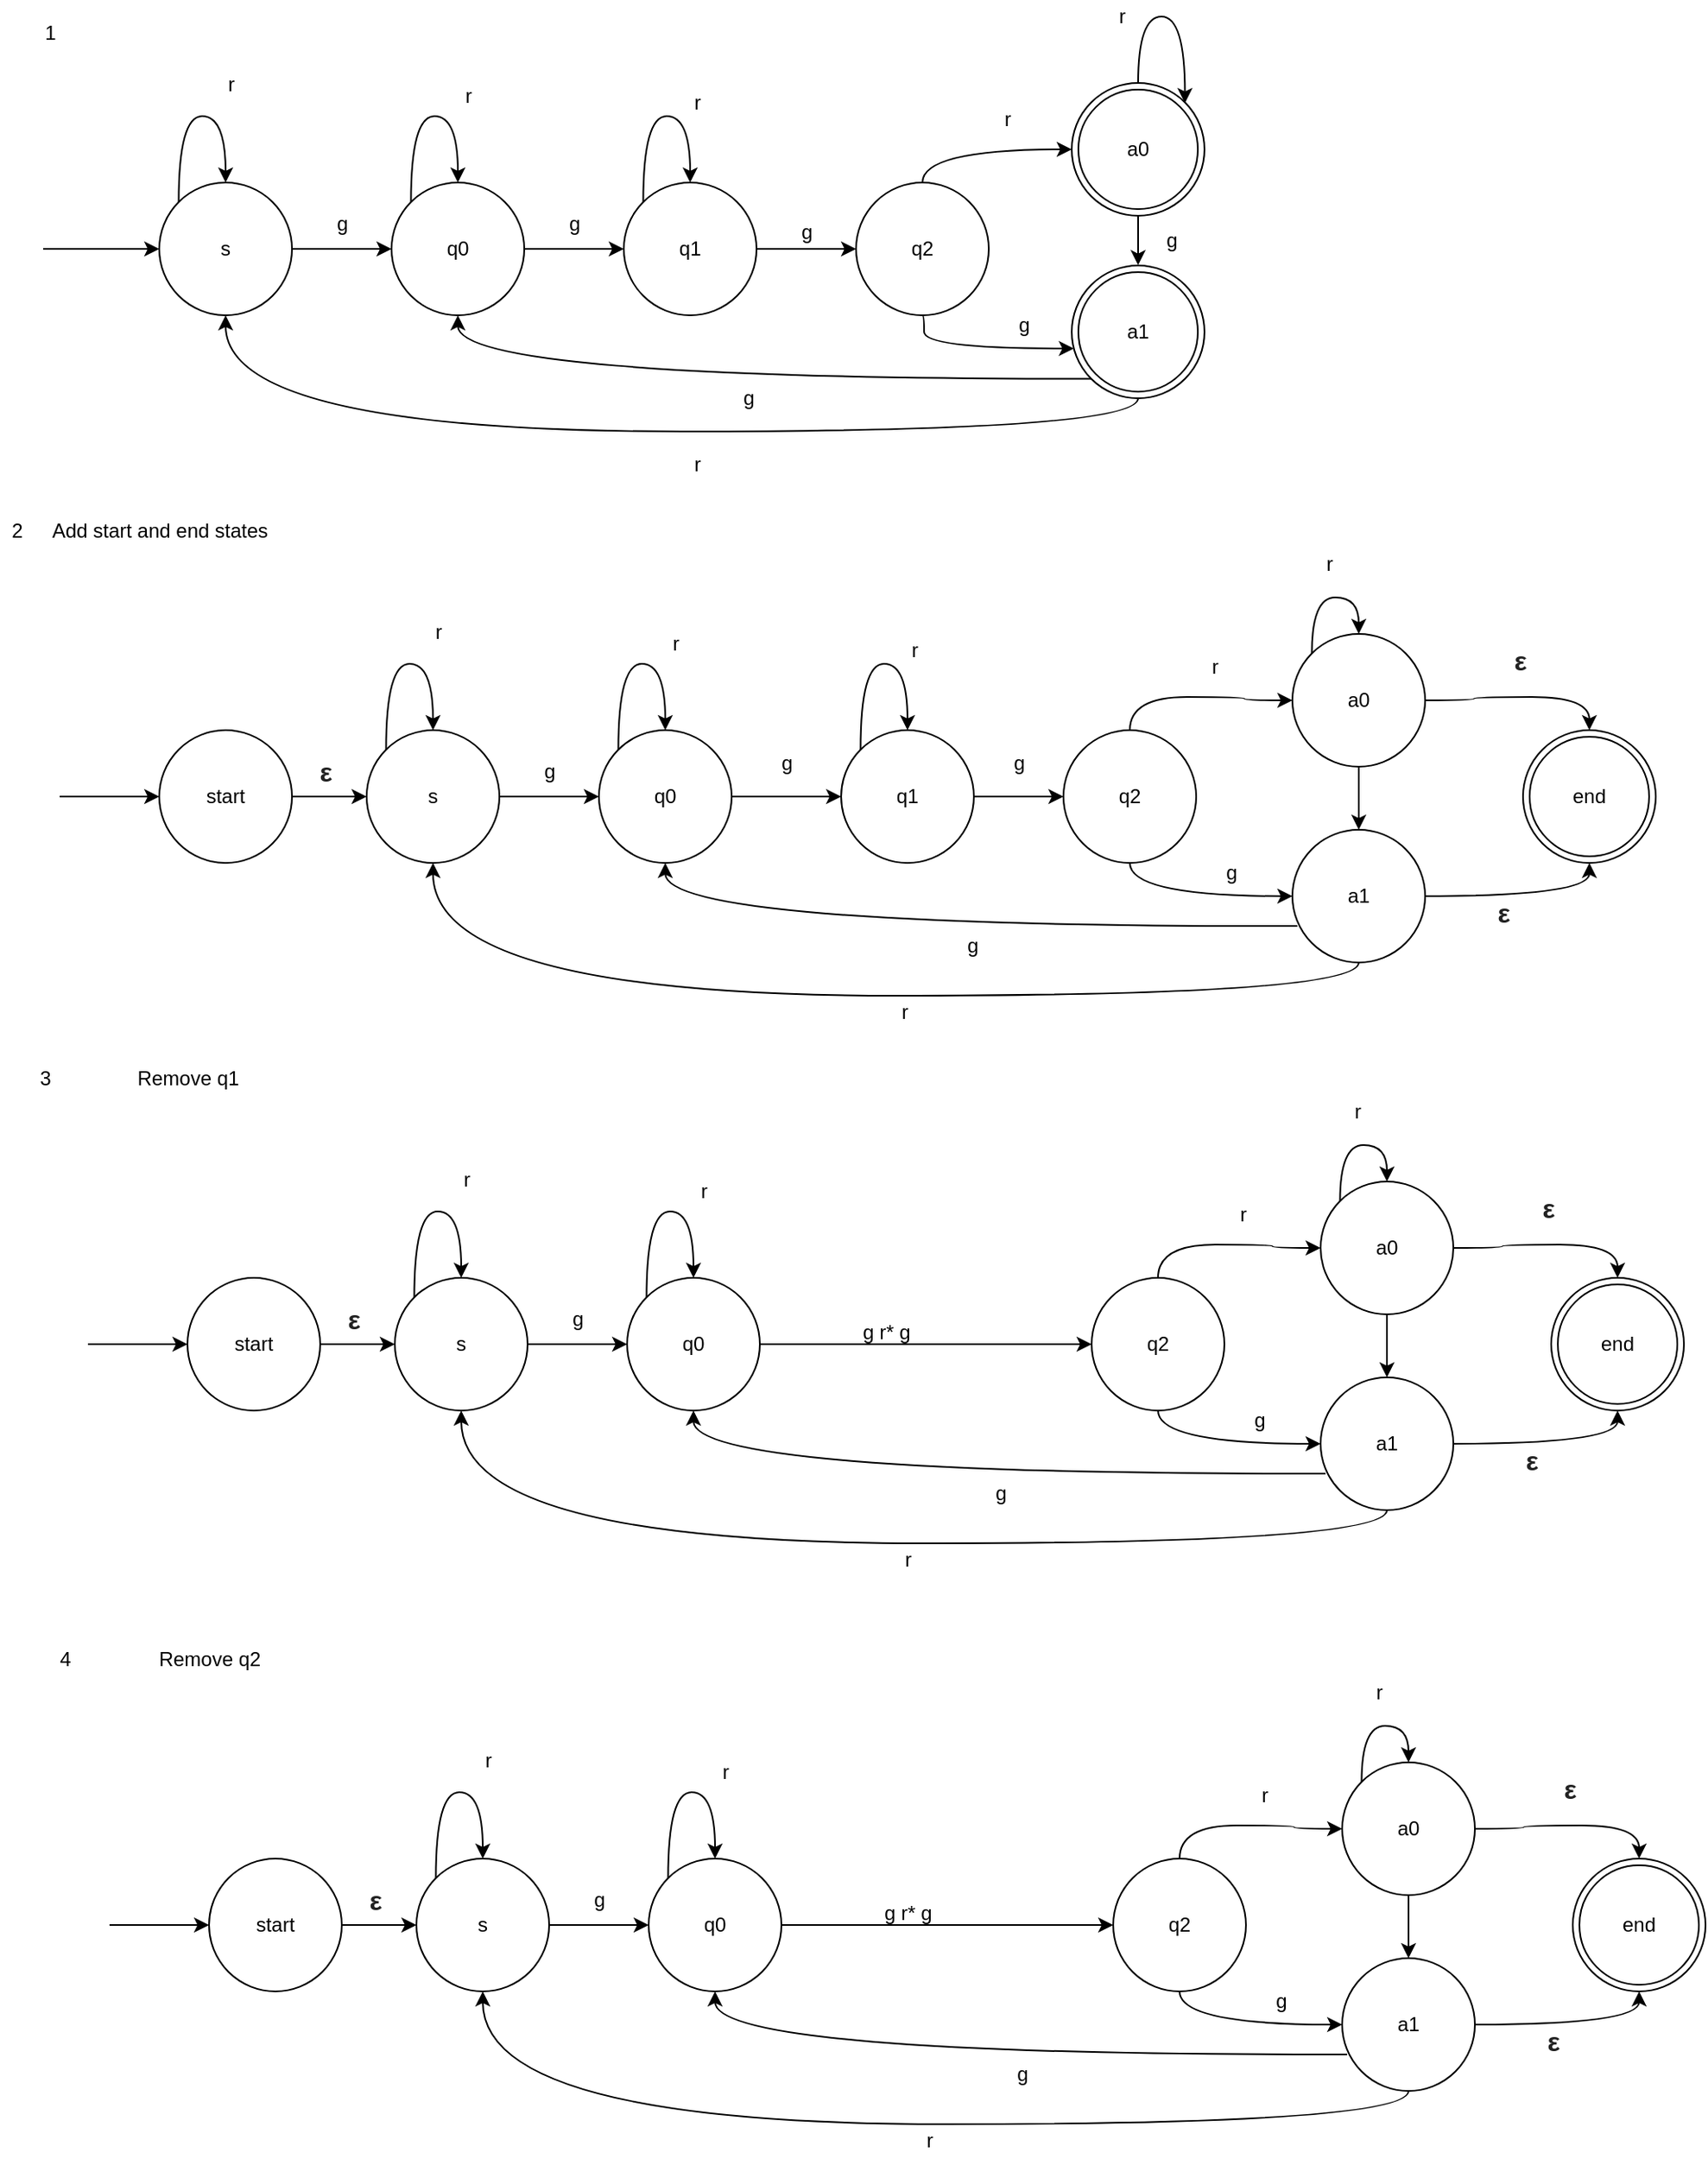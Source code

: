 <mxfile version="12.4.1" type="github" pages="1">
  <diagram id="Jsy2v6kFsHN0Tos_MrRF" name="Page-1">
    <mxGraphModel dx="1117" dy="574" grid="1" gridSize="10" guides="1" tooltips="1" connect="1" arrows="1" fold="1" page="1" pageScale="1" pageWidth="2339" pageHeight="3300" math="0" shadow="0">
      <root>
        <mxCell id="0"/>
        <mxCell id="1" parent="0"/>
        <mxCell id="H5Gk33Srun6ujfu2EQyN-14" style="edgeStyle=orthogonalEdgeStyle;orthogonalLoop=1;jettySize=auto;html=1;exitX=1;exitY=0.5;exitDx=0;exitDy=0;entryX=0;entryY=0.5;entryDx=0;entryDy=0;rounded=1;" parent="1" source="H5Gk33Srun6ujfu2EQyN-1" target="H5Gk33Srun6ujfu2EQyN-2" edge="1">
          <mxGeometry relative="1" as="geometry"/>
        </mxCell>
        <mxCell id="H5Gk33Srun6ujfu2EQyN-1" value="s" style="ellipse;whiteSpace=wrap;html=1;aspect=fixed;" parent="1" vertex="1">
          <mxGeometry x="110" y="130" width="80" height="80" as="geometry"/>
        </mxCell>
        <mxCell id="H5Gk33Srun6ujfu2EQyN-16" style="edgeStyle=orthogonalEdgeStyle;curved=1;orthogonalLoop=1;jettySize=auto;html=1;exitX=1;exitY=0.5;exitDx=0;exitDy=0;entryX=0;entryY=0.5;entryDx=0;entryDy=0;" parent="1" source="H5Gk33Srun6ujfu2EQyN-2" target="H5Gk33Srun6ujfu2EQyN-3" edge="1">
          <mxGeometry relative="1" as="geometry"/>
        </mxCell>
        <mxCell id="H5Gk33Srun6ujfu2EQyN-2" value="q0" style="ellipse;whiteSpace=wrap;html=1;aspect=fixed;" parent="1" vertex="1">
          <mxGeometry x="250" y="130" width="80" height="80" as="geometry"/>
        </mxCell>
        <mxCell id="H5Gk33Srun6ujfu2EQyN-18" style="edgeStyle=orthogonalEdgeStyle;curved=1;orthogonalLoop=1;jettySize=auto;html=1;exitX=1;exitY=0.5;exitDx=0;exitDy=0;" parent="1" source="H5Gk33Srun6ujfu2EQyN-3" target="H5Gk33Srun6ujfu2EQyN-4" edge="1">
          <mxGeometry relative="1" as="geometry"/>
        </mxCell>
        <mxCell id="H5Gk33Srun6ujfu2EQyN-3" value="q1" style="ellipse;whiteSpace=wrap;html=1;aspect=fixed;" parent="1" vertex="1">
          <mxGeometry x="390" y="130" width="80" height="80" as="geometry"/>
        </mxCell>
        <mxCell id="H5Gk33Srun6ujfu2EQyN-31" style="edgeStyle=orthogonalEdgeStyle;curved=1;orthogonalLoop=1;jettySize=auto;html=1;exitX=0.5;exitY=0;exitDx=0;exitDy=0;entryX=0;entryY=0.5;entryDx=0;entryDy=0;" parent="1" source="H5Gk33Srun6ujfu2EQyN-4" target="H5Gk33Srun6ujfu2EQyN-29" edge="1">
          <mxGeometry relative="1" as="geometry"/>
        </mxCell>
        <mxCell id="H5Gk33Srun6ujfu2EQyN-34" style="edgeStyle=orthogonalEdgeStyle;curved=1;orthogonalLoop=1;jettySize=auto;html=1;exitX=0.5;exitY=1;exitDx=0;exitDy=0;" parent="1" source="H5Gk33Srun6ujfu2EQyN-4" target="H5Gk33Srun6ujfu2EQyN-27" edge="1">
          <mxGeometry relative="1" as="geometry">
            <Array as="points">
              <mxPoint x="571" y="230"/>
            </Array>
          </mxGeometry>
        </mxCell>
        <mxCell id="H5Gk33Srun6ujfu2EQyN-4" value="q2" style="ellipse;whiteSpace=wrap;html=1;aspect=fixed;" parent="1" vertex="1">
          <mxGeometry x="530" y="130" width="80" height="80" as="geometry"/>
        </mxCell>
        <mxCell id="H5Gk33Srun6ujfu2EQyN-24" style="edgeStyle=orthogonalEdgeStyle;curved=1;orthogonalLoop=1;jettySize=auto;html=1;exitX=0.5;exitY=1;exitDx=0;exitDy=0;entryX=0.5;entryY=0;entryDx=0;entryDy=0;" parent="1" edge="1">
          <mxGeometry relative="1" as="geometry">
            <mxPoint x="700" y="150.353" as="sourcePoint"/>
            <mxPoint x="700" y="179.765" as="targetPoint"/>
          </mxGeometry>
        </mxCell>
        <mxCell id="H5Gk33Srun6ujfu2EQyN-13" style="edgeStyle=orthogonalEdgeStyle;curved=1;orthogonalLoop=1;jettySize=auto;html=1;exitX=0;exitY=0;exitDx=0;exitDy=0;entryX=0.5;entryY=0;entryDx=0;entryDy=0;" parent="1" source="H5Gk33Srun6ujfu2EQyN-1" target="H5Gk33Srun6ujfu2EQyN-1" edge="1">
          <mxGeometry relative="1" as="geometry">
            <Array as="points">
              <mxPoint x="122" y="90"/>
              <mxPoint x="150" y="90"/>
            </Array>
          </mxGeometry>
        </mxCell>
        <mxCell id="H5Gk33Srun6ujfu2EQyN-15" style="edgeStyle=orthogonalEdgeStyle;curved=1;orthogonalLoop=1;jettySize=auto;html=1;exitX=0;exitY=0;exitDx=0;exitDy=0;entryX=0.5;entryY=0;entryDx=0;entryDy=0;" parent="1" source="H5Gk33Srun6ujfu2EQyN-2" target="H5Gk33Srun6ujfu2EQyN-2" edge="1">
          <mxGeometry relative="1" as="geometry">
            <Array as="points">
              <mxPoint x="262" y="90"/>
              <mxPoint x="290" y="90"/>
            </Array>
          </mxGeometry>
        </mxCell>
        <mxCell id="H5Gk33Srun6ujfu2EQyN-17" style="edgeStyle=orthogonalEdgeStyle;curved=1;orthogonalLoop=1;jettySize=auto;html=1;exitX=0;exitY=0;exitDx=0;exitDy=0;entryX=0.5;entryY=0;entryDx=0;entryDy=0;" parent="1" source="H5Gk33Srun6ujfu2EQyN-3" target="H5Gk33Srun6ujfu2EQyN-3" edge="1">
          <mxGeometry relative="1" as="geometry">
            <Array as="points">
              <mxPoint x="402" y="90"/>
              <mxPoint x="430" y="90"/>
            </Array>
          </mxGeometry>
        </mxCell>
        <mxCell id="H5Gk33Srun6ujfu2EQyN-25" style="edgeStyle=orthogonalEdgeStyle;curved=1;orthogonalLoop=1;jettySize=auto;html=1;exitX=0.5;exitY=0;exitDx=0;exitDy=0;entryX=1;entryY=0;entryDx=0;entryDy=0;" parent="1" edge="1">
          <mxGeometry relative="1" as="geometry">
            <mxPoint x="700" y="70.353" as="sourcePoint"/>
            <mxPoint x="728.235" y="82.118" as="targetPoint"/>
            <Array as="points">
              <mxPoint x="700" y="30"/>
              <mxPoint x="729" y="30"/>
            </Array>
          </mxGeometry>
        </mxCell>
        <mxCell id="H5Gk33Srun6ujfu2EQyN-33" style="edgeStyle=orthogonalEdgeStyle;curved=1;orthogonalLoop=1;jettySize=auto;html=1;exitX=0;exitY=1;exitDx=0;exitDy=0;entryX=0.5;entryY=1;entryDx=0;entryDy=0;" parent="1" source="H5Gk33Srun6ujfu2EQyN-27" target="H5Gk33Srun6ujfu2EQyN-2" edge="1">
          <mxGeometry relative="1" as="geometry"/>
        </mxCell>
        <mxCell id="H5Gk33Srun6ujfu2EQyN-35" style="edgeStyle=orthogonalEdgeStyle;curved=1;orthogonalLoop=1;jettySize=auto;html=1;exitX=0.5;exitY=1;exitDx=0;exitDy=0;entryX=0.5;entryY=1;entryDx=0;entryDy=0;" parent="1" source="H5Gk33Srun6ujfu2EQyN-27" target="H5Gk33Srun6ujfu2EQyN-1" edge="1">
          <mxGeometry relative="1" as="geometry"/>
        </mxCell>
        <mxCell id="H5Gk33Srun6ujfu2EQyN-27" value="a1" style="ellipse;shape=doubleEllipse;whiteSpace=wrap;html=1;" parent="1" vertex="1">
          <mxGeometry x="660" y="180" width="80" height="80" as="geometry"/>
        </mxCell>
        <mxCell id="H5Gk33Srun6ujfu2EQyN-29" value="a0" style="ellipse;shape=doubleEllipse;whiteSpace=wrap;html=1;" parent="1" vertex="1">
          <mxGeometry x="660" y="70" width="80" height="80" as="geometry"/>
        </mxCell>
        <mxCell id="H5Gk33Srun6ujfu2EQyN-39" value="r" style="text;html=1;align=center;verticalAlign=middle;resizable=0;points=[];;autosize=1;" parent="1" vertex="1">
          <mxGeometry x="143" y="61" width="20" height="20" as="geometry"/>
        </mxCell>
        <mxCell id="H5Gk33Srun6ujfu2EQyN-40" value="r" style="text;html=1;align=center;verticalAlign=middle;resizable=0;points=[];;autosize=1;" parent="1" vertex="1">
          <mxGeometry x="286" y="68" width="20" height="20" as="geometry"/>
        </mxCell>
        <mxCell id="H5Gk33Srun6ujfu2EQyN-41" value="r" style="text;html=1;align=center;verticalAlign=middle;resizable=0;points=[];;autosize=1;" parent="1" vertex="1">
          <mxGeometry x="424" y="72" width="20" height="20" as="geometry"/>
        </mxCell>
        <mxCell id="H5Gk33Srun6ujfu2EQyN-42" value="r" style="text;html=1;align=center;verticalAlign=middle;resizable=0;points=[];;autosize=1;" parent="1" vertex="1">
          <mxGeometry x="611" y="82" width="20" height="20" as="geometry"/>
        </mxCell>
        <mxCell id="H5Gk33Srun6ujfu2EQyN-43" value="r" style="text;html=1;align=center;verticalAlign=middle;resizable=0;points=[];;autosize=1;" parent="1" vertex="1">
          <mxGeometry x="680" y="20" width="20" height="20" as="geometry"/>
        </mxCell>
        <mxCell id="H5Gk33Srun6ujfu2EQyN-44" value="r" style="text;html=1;align=center;verticalAlign=middle;resizable=0;points=[];;autosize=1;" parent="1" vertex="1">
          <mxGeometry x="424" y="290" width="20" height="20" as="geometry"/>
        </mxCell>
        <mxCell id="H5Gk33Srun6ujfu2EQyN-45" value="g" style="text;html=1;align=center;verticalAlign=middle;resizable=0;points=[];;autosize=1;" parent="1" vertex="1">
          <mxGeometry x="455" y="250" width="20" height="20" as="geometry"/>
        </mxCell>
        <mxCell id="H5Gk33Srun6ujfu2EQyN-46" value="g" style="text;html=1;align=center;verticalAlign=middle;resizable=0;points=[];;autosize=1;" parent="1" vertex="1">
          <mxGeometry x="621" y="206" width="20" height="20" as="geometry"/>
        </mxCell>
        <mxCell id="H5Gk33Srun6ujfu2EQyN-47" value="g" style="text;html=1;align=center;verticalAlign=middle;resizable=0;points=[];;autosize=1;" parent="1" vertex="1">
          <mxGeometry x="710" y="155" width="20" height="20" as="geometry"/>
        </mxCell>
        <mxCell id="H5Gk33Srun6ujfu2EQyN-48" value="1" style="text;html=1;align=center;verticalAlign=middle;resizable=0;points=[];;autosize=1;" parent="1" vertex="1">
          <mxGeometry x="34" y="30" width="20" height="20" as="geometry"/>
        </mxCell>
        <mxCell id="H5Gk33Srun6ujfu2EQyN-76" value="g" style="text;html=1;align=center;verticalAlign=middle;resizable=0;points=[];;autosize=1;" parent="1" vertex="1">
          <mxGeometry x="210" y="145" width="20" height="20" as="geometry"/>
        </mxCell>
        <mxCell id="H5Gk33Srun6ujfu2EQyN-77" value="g" style="text;html=1;align=center;verticalAlign=middle;resizable=0;points=[];;autosize=1;" parent="1" vertex="1">
          <mxGeometry x="350" y="145" width="20" height="20" as="geometry"/>
        </mxCell>
        <mxCell id="H5Gk33Srun6ujfu2EQyN-78" value="g" style="text;html=1;align=center;verticalAlign=middle;resizable=0;points=[];;autosize=1;" parent="1" vertex="1">
          <mxGeometry x="490" y="150" width="20" height="20" as="geometry"/>
        </mxCell>
        <mxCell id="H5Gk33Srun6ujfu2EQyN-79" style="edgeStyle=orthogonalEdgeStyle;orthogonalLoop=1;jettySize=auto;html=1;exitX=1;exitY=0.5;exitDx=0;exitDy=0;entryX=0;entryY=0.5;entryDx=0;entryDy=0;rounded=1;" parent="1" source="H5Gk33Srun6ujfu2EQyN-80" target="H5Gk33Srun6ujfu2EQyN-82" edge="1">
          <mxGeometry relative="1" as="geometry"/>
        </mxCell>
        <mxCell id="H5Gk33Srun6ujfu2EQyN-80" value="s" style="ellipse;whiteSpace=wrap;html=1;aspect=fixed;" parent="1" vertex="1">
          <mxGeometry x="235" y="460" width="80" height="80" as="geometry"/>
        </mxCell>
        <mxCell id="hTNmZNLpJQOjZrtLU-wa-47" style="edgeStyle=orthogonalEdgeStyle;rounded=0;orthogonalLoop=1;jettySize=auto;html=1;exitX=1;exitY=0.5;exitDx=0;exitDy=0;entryX=0;entryY=0.5;entryDx=0;entryDy=0;" edge="1" parent="1" source="H5Gk33Srun6ujfu2EQyN-82" target="hTNmZNLpJQOjZrtLU-wa-44">
          <mxGeometry relative="1" as="geometry"/>
        </mxCell>
        <mxCell id="H5Gk33Srun6ujfu2EQyN-82" value="q0" style="ellipse;whiteSpace=wrap;html=1;aspect=fixed;" parent="1" vertex="1">
          <mxGeometry x="375" y="460" width="80" height="80" as="geometry"/>
        </mxCell>
        <mxCell id="hTNmZNLpJQOjZrtLU-wa-58" style="edgeStyle=orthogonalEdgeStyle;rounded=0;orthogonalLoop=1;jettySize=auto;html=1;exitX=0.5;exitY=0;exitDx=0;exitDy=0;curved=1;" edge="1" parent="1" source="H5Gk33Srun6ujfu2EQyN-87" target="hTNmZNLpJQOjZrtLU-wa-57">
          <mxGeometry relative="1" as="geometry"/>
        </mxCell>
        <mxCell id="hTNmZNLpJQOjZrtLU-wa-59" style="edgeStyle=orthogonalEdgeStyle;curved=1;rounded=0;orthogonalLoop=1;jettySize=auto;html=1;exitX=0.5;exitY=1;exitDx=0;exitDy=0;entryX=0;entryY=0.5;entryDx=0;entryDy=0;" edge="1" parent="1" source="H5Gk33Srun6ujfu2EQyN-87" target="hTNmZNLpJQOjZrtLU-wa-56">
          <mxGeometry relative="1" as="geometry"/>
        </mxCell>
        <mxCell id="H5Gk33Srun6ujfu2EQyN-87" value="q2" style="ellipse;whiteSpace=wrap;html=1;aspect=fixed;" parent="1" vertex="1">
          <mxGeometry x="655" y="460" width="80" height="80" as="geometry"/>
        </mxCell>
        <mxCell id="H5Gk33Srun6ujfu2EQyN-89" style="edgeStyle=orthogonalEdgeStyle;curved=1;orthogonalLoop=1;jettySize=auto;html=1;exitX=0;exitY=0;exitDx=0;exitDy=0;entryX=0.5;entryY=0;entryDx=0;entryDy=0;" parent="1" source="H5Gk33Srun6ujfu2EQyN-80" target="H5Gk33Srun6ujfu2EQyN-80" edge="1">
          <mxGeometry relative="1" as="geometry">
            <Array as="points">
              <mxPoint x="247" y="420"/>
              <mxPoint x="275" y="420"/>
            </Array>
          </mxGeometry>
        </mxCell>
        <mxCell id="H5Gk33Srun6ujfu2EQyN-90" style="edgeStyle=orthogonalEdgeStyle;curved=1;orthogonalLoop=1;jettySize=auto;html=1;exitX=0;exitY=0;exitDx=0;exitDy=0;entryX=0.5;entryY=0;entryDx=0;entryDy=0;" parent="1" source="H5Gk33Srun6ujfu2EQyN-82" target="H5Gk33Srun6ujfu2EQyN-82" edge="1">
          <mxGeometry relative="1" as="geometry">
            <Array as="points">
              <mxPoint x="387" y="420"/>
              <mxPoint x="415" y="420"/>
            </Array>
          </mxGeometry>
        </mxCell>
        <mxCell id="H5Gk33Srun6ujfu2EQyN-93" style="edgeStyle=orthogonalEdgeStyle;curved=1;orthogonalLoop=1;jettySize=auto;html=1;exitX=0;exitY=1;exitDx=0;exitDy=0;entryX=0.5;entryY=1;entryDx=0;entryDy=0;" parent="1" target="H5Gk33Srun6ujfu2EQyN-82" edge="1">
          <mxGeometry relative="1" as="geometry">
            <mxPoint x="796" y="578" as="sourcePoint"/>
          </mxGeometry>
        </mxCell>
        <mxCell id="H5Gk33Srun6ujfu2EQyN-97" value="r" style="text;html=1;align=center;verticalAlign=middle;resizable=0;points=[];;autosize=1;" parent="1" vertex="1">
          <mxGeometry x="268" y="391" width="20" height="20" as="geometry"/>
        </mxCell>
        <mxCell id="H5Gk33Srun6ujfu2EQyN-98" value="r" style="text;html=1;align=center;verticalAlign=middle;resizable=0;points=[];;autosize=1;" parent="1" vertex="1">
          <mxGeometry x="411" y="398" width="20" height="20" as="geometry"/>
        </mxCell>
        <mxCell id="H5Gk33Srun6ujfu2EQyN-100" value="r" style="text;html=1;align=center;verticalAlign=middle;resizable=0;points=[];;autosize=1;" parent="1" vertex="1">
          <mxGeometry x="736" y="412" width="20" height="20" as="geometry"/>
        </mxCell>
        <mxCell id="H5Gk33Srun6ujfu2EQyN-101" value="r" style="text;html=1;align=center;verticalAlign=middle;resizable=0;points=[];;autosize=1;" parent="1" vertex="1">
          <mxGeometry x="805" y="350" width="20" height="20" as="geometry"/>
        </mxCell>
        <mxCell id="H5Gk33Srun6ujfu2EQyN-102" value="r" style="text;html=1;align=center;verticalAlign=middle;resizable=0;points=[];;autosize=1;" parent="1" vertex="1">
          <mxGeometry x="549" y="620" width="20" height="20" as="geometry"/>
        </mxCell>
        <mxCell id="H5Gk33Srun6ujfu2EQyN-103" value="g" style="text;html=1;align=center;verticalAlign=middle;resizable=0;points=[];;autosize=1;" parent="1" vertex="1">
          <mxGeometry x="590" y="580" width="20" height="20" as="geometry"/>
        </mxCell>
        <mxCell id="H5Gk33Srun6ujfu2EQyN-104" value="g" style="text;html=1;align=center;verticalAlign=middle;resizable=0;points=[];;autosize=1;" parent="1" vertex="1">
          <mxGeometry x="746" y="536" width="20" height="20" as="geometry"/>
        </mxCell>
        <mxCell id="H5Gk33Srun6ujfu2EQyN-106" value="g" style="text;html=1;align=center;verticalAlign=middle;resizable=0;points=[];;autosize=1;" parent="1" vertex="1">
          <mxGeometry x="335" y="475" width="20" height="20" as="geometry"/>
        </mxCell>
        <mxCell id="H5Gk33Srun6ujfu2EQyN-113" style="edgeStyle=orthogonalEdgeStyle;curved=1;orthogonalLoop=1;jettySize=auto;html=1;exitX=1;exitY=0.5;exitDx=0;exitDy=0;entryX=0;entryY=0.5;entryDx=0;entryDy=0;" parent="1" source="H5Gk33Srun6ujfu2EQyN-110" target="H5Gk33Srun6ujfu2EQyN-80" edge="1">
          <mxGeometry relative="1" as="geometry"/>
        </mxCell>
        <mxCell id="H5Gk33Srun6ujfu2EQyN-110" value="start" style="ellipse;whiteSpace=wrap;html=1;aspect=fixed;" parent="1" vertex="1">
          <mxGeometry x="110" y="460" width="80" height="80" as="geometry"/>
        </mxCell>
        <mxCell id="H5Gk33Srun6ujfu2EQyN-112" value="" style="endArrow=classic;html=1;entryX=0;entryY=0.5;entryDx=0;entryDy=0;" parent="1" target="H5Gk33Srun6ujfu2EQyN-1" edge="1">
          <mxGeometry width="50" height="50" relative="1" as="geometry">
            <mxPoint x="40" y="170" as="sourcePoint"/>
            <mxPoint x="90" y="109" as="targetPoint"/>
          </mxGeometry>
        </mxCell>
        <mxCell id="H5Gk33Srun6ujfu2EQyN-114" value="" style="endArrow=classic;html=1;entryX=0;entryY=0.5;entryDx=0;entryDy=0;" parent="1" target="H5Gk33Srun6ujfu2EQyN-110" edge="1">
          <mxGeometry width="50" height="50" relative="1" as="geometry">
            <mxPoint x="50" y="500" as="sourcePoint"/>
            <mxPoint x="80" y="660" as="targetPoint"/>
          </mxGeometry>
        </mxCell>
        <mxCell id="H5Gk33Srun6ujfu2EQyN-117" value="&lt;b style=&quot;color: rgb(34 , 34 , 34) ; font-family: &amp;#34;arial&amp;#34; , sans-serif ; font-size: 16px ; text-align: left ; white-space: normal ; background-color: rgb(255 , 255 , 255)&quot;&gt;ε&lt;/b&gt;" style="text;html=1;align=center;verticalAlign=middle;resizable=0;points=[];;autosize=1;" parent="1" vertex="1">
          <mxGeometry x="200" y="475" width="20" height="20" as="geometry"/>
        </mxCell>
        <mxCell id="H5Gk33Srun6ujfu2EQyN-123" value="&lt;b style=&quot;color: rgb(34 , 34 , 34) ; font-family: &amp;#34;arial&amp;#34; , sans-serif ; font-size: 16px ; text-align: left ; white-space: normal ; background-color: rgb(255 , 255 , 255)&quot;&gt;ε&lt;/b&gt;" style="text;html=1;align=center;verticalAlign=middle;resizable=0;points=[];;autosize=1;" parent="1" vertex="1">
          <mxGeometry x="920" y="408" width="20" height="20" as="geometry"/>
        </mxCell>
        <mxCell id="H5Gk33Srun6ujfu2EQyN-124" value="&lt;b style=&quot;color: rgb(34 , 34 , 34) ; font-family: &amp;#34;arial&amp;#34; , sans-serif ; font-size: 16px ; text-align: left ; white-space: normal ; background-color: rgb(255 , 255 , 255)&quot;&gt;ε&lt;/b&gt;" style="text;html=1;align=center;verticalAlign=middle;resizable=0;points=[];;autosize=1;" parent="1" vertex="1">
          <mxGeometry x="910" y="560" width="20" height="20" as="geometry"/>
        </mxCell>
        <mxCell id="H5Gk33Srun6ujfu2EQyN-125" value="2" style="text;html=1;align=center;verticalAlign=middle;resizable=0;points=[];;autosize=1;" parent="1" vertex="1">
          <mxGeometry x="14" y="330" width="20" height="20" as="geometry"/>
        </mxCell>
        <mxCell id="hTNmZNLpJQOjZrtLU-wa-2" value="Add start and end states" style="text;html=1;align=center;verticalAlign=middle;resizable=0;points=[];;autosize=1;" vertex="1" parent="1">
          <mxGeometry x="35" y="330" width="150" height="20" as="geometry"/>
        </mxCell>
        <mxCell id="hTNmZNLpJQOjZrtLU-wa-26" value="r" style="text;html=1;align=center;verticalAlign=middle;resizable=0;points=[];;autosize=1;" vertex="1" parent="1">
          <mxGeometry x="551" y="950" width="20" height="20" as="geometry"/>
        </mxCell>
        <mxCell id="hTNmZNLpJQOjZrtLU-wa-48" style="edgeStyle=orthogonalEdgeStyle;rounded=0;orthogonalLoop=1;jettySize=auto;html=1;exitX=1;exitY=0.5;exitDx=0;exitDy=0;entryX=0;entryY=0.5;entryDx=0;entryDy=0;" edge="1" parent="1" source="hTNmZNLpJQOjZrtLU-wa-44" target="H5Gk33Srun6ujfu2EQyN-87">
          <mxGeometry relative="1" as="geometry"/>
        </mxCell>
        <mxCell id="hTNmZNLpJQOjZrtLU-wa-44" value="q1" style="ellipse;whiteSpace=wrap;html=1;aspect=fixed;" vertex="1" parent="1">
          <mxGeometry x="521" y="460" width="80" height="80" as="geometry"/>
        </mxCell>
        <mxCell id="hTNmZNLpJQOjZrtLU-wa-45" style="edgeStyle=orthogonalEdgeStyle;curved=1;orthogonalLoop=1;jettySize=auto;html=1;exitX=0;exitY=0;exitDx=0;exitDy=0;entryX=0.5;entryY=0;entryDx=0;entryDy=0;" edge="1" parent="1" source="hTNmZNLpJQOjZrtLU-wa-44" target="hTNmZNLpJQOjZrtLU-wa-44">
          <mxGeometry relative="1" as="geometry">
            <Array as="points">
              <mxPoint x="533" y="420"/>
              <mxPoint x="561" y="420"/>
            </Array>
          </mxGeometry>
        </mxCell>
        <mxCell id="hTNmZNLpJQOjZrtLU-wa-46" value="r" style="text;html=1;align=center;verticalAlign=middle;resizable=0;points=[];;autosize=1;" vertex="1" parent="1">
          <mxGeometry x="555" y="402" width="20" height="20" as="geometry"/>
        </mxCell>
        <mxCell id="hTNmZNLpJQOjZrtLU-wa-49" value="g" style="text;html=1;align=center;verticalAlign=middle;resizable=0;points=[];;autosize=1;" vertex="1" parent="1">
          <mxGeometry x="478" y="470" width="20" height="20" as="geometry"/>
        </mxCell>
        <mxCell id="hTNmZNLpJQOjZrtLU-wa-50" value="g" style="text;html=1;align=center;verticalAlign=middle;resizable=0;points=[];;autosize=1;" vertex="1" parent="1">
          <mxGeometry x="618" y="470" width="20" height="20" as="geometry"/>
        </mxCell>
        <mxCell id="hTNmZNLpJQOjZrtLU-wa-52" value="end" style="ellipse;shape=doubleEllipse;whiteSpace=wrap;html=1;" vertex="1" parent="1">
          <mxGeometry x="932" y="460" width="80" height="80" as="geometry"/>
        </mxCell>
        <mxCell id="hTNmZNLpJQOjZrtLU-wa-61" style="edgeStyle=orthogonalEdgeStyle;curved=1;rounded=0;orthogonalLoop=1;jettySize=auto;html=1;exitX=0.5;exitY=1;exitDx=0;exitDy=0;entryX=0.5;entryY=0;entryDx=0;entryDy=0;" edge="1" parent="1" source="hTNmZNLpJQOjZrtLU-wa-57" target="hTNmZNLpJQOjZrtLU-wa-56">
          <mxGeometry relative="1" as="geometry"/>
        </mxCell>
        <mxCell id="hTNmZNLpJQOjZrtLU-wa-62" style="edgeStyle=orthogonalEdgeStyle;curved=1;rounded=0;orthogonalLoop=1;jettySize=auto;html=1;exitX=1;exitY=0.5;exitDx=0;exitDy=0;entryX=0.5;entryY=0;entryDx=0;entryDy=0;" edge="1" parent="1" source="hTNmZNLpJQOjZrtLU-wa-57" target="hTNmZNLpJQOjZrtLU-wa-52">
          <mxGeometry relative="1" as="geometry"/>
        </mxCell>
        <mxCell id="hTNmZNLpJQOjZrtLU-wa-57" value="a0" style="ellipse;whiteSpace=wrap;html=1;aspect=fixed;" vertex="1" parent="1">
          <mxGeometry x="793" y="402" width="80" height="80" as="geometry"/>
        </mxCell>
        <mxCell id="hTNmZNLpJQOjZrtLU-wa-63" style="edgeStyle=orthogonalEdgeStyle;curved=1;rounded=0;orthogonalLoop=1;jettySize=auto;html=1;exitX=1;exitY=0.5;exitDx=0;exitDy=0;entryX=0.5;entryY=1;entryDx=0;entryDy=0;" edge="1" parent="1" source="hTNmZNLpJQOjZrtLU-wa-56" target="hTNmZNLpJQOjZrtLU-wa-52">
          <mxGeometry relative="1" as="geometry"/>
        </mxCell>
        <mxCell id="hTNmZNLpJQOjZrtLU-wa-65" style="edgeStyle=orthogonalEdgeStyle;curved=1;rounded=0;orthogonalLoop=1;jettySize=auto;html=1;exitX=0.5;exitY=1;exitDx=0;exitDy=0;entryX=0.5;entryY=1;entryDx=0;entryDy=0;" edge="1" parent="1" source="hTNmZNLpJQOjZrtLU-wa-56" target="H5Gk33Srun6ujfu2EQyN-80">
          <mxGeometry relative="1" as="geometry"/>
        </mxCell>
        <mxCell id="hTNmZNLpJQOjZrtLU-wa-56" value="a1" style="ellipse;whiteSpace=wrap;html=1;aspect=fixed;" vertex="1" parent="1">
          <mxGeometry x="793" y="520" width="80" height="80" as="geometry"/>
        </mxCell>
        <mxCell id="hTNmZNLpJQOjZrtLU-wa-64" style="edgeStyle=orthogonalEdgeStyle;curved=1;rounded=0;orthogonalLoop=1;jettySize=auto;html=1;exitX=0;exitY=0;exitDx=0;exitDy=0;entryX=0.5;entryY=0;entryDx=0;entryDy=0;" edge="1" parent="1" source="hTNmZNLpJQOjZrtLU-wa-57" target="hTNmZNLpJQOjZrtLU-wa-57">
          <mxGeometry relative="1" as="geometry">
            <Array as="points">
              <mxPoint x="804" y="380"/>
              <mxPoint x="833" y="380"/>
            </Array>
          </mxGeometry>
        </mxCell>
        <mxCell id="hTNmZNLpJQOjZrtLU-wa-68" style="edgeStyle=orthogonalEdgeStyle;orthogonalLoop=1;jettySize=auto;html=1;exitX=1;exitY=0.5;exitDx=0;exitDy=0;entryX=0;entryY=0.5;entryDx=0;entryDy=0;rounded=1;" edge="1" parent="1" source="hTNmZNLpJQOjZrtLU-wa-69" target="hTNmZNLpJQOjZrtLU-wa-71">
          <mxGeometry relative="1" as="geometry"/>
        </mxCell>
        <mxCell id="hTNmZNLpJQOjZrtLU-wa-69" value="s" style="ellipse;whiteSpace=wrap;html=1;aspect=fixed;" vertex="1" parent="1">
          <mxGeometry x="252" y="790" width="80" height="80" as="geometry"/>
        </mxCell>
        <mxCell id="hTNmZNLpJQOjZrtLU-wa-107" style="edgeStyle=orthogonalEdgeStyle;curved=1;rounded=0;orthogonalLoop=1;jettySize=auto;html=1;exitX=1;exitY=0.5;exitDx=0;exitDy=0;entryX=0;entryY=0.5;entryDx=0;entryDy=0;" edge="1" parent="1" source="hTNmZNLpJQOjZrtLU-wa-71" target="hTNmZNLpJQOjZrtLU-wa-74">
          <mxGeometry relative="1" as="geometry"/>
        </mxCell>
        <mxCell id="hTNmZNLpJQOjZrtLU-wa-71" value="q0" style="ellipse;whiteSpace=wrap;html=1;aspect=fixed;" vertex="1" parent="1">
          <mxGeometry x="392" y="790" width="80" height="80" as="geometry"/>
        </mxCell>
        <mxCell id="hTNmZNLpJQOjZrtLU-wa-72" style="edgeStyle=orthogonalEdgeStyle;rounded=0;orthogonalLoop=1;jettySize=auto;html=1;exitX=0.5;exitY=0;exitDx=0;exitDy=0;curved=1;" edge="1" parent="1" source="hTNmZNLpJQOjZrtLU-wa-74" target="hTNmZNLpJQOjZrtLU-wa-102">
          <mxGeometry relative="1" as="geometry"/>
        </mxCell>
        <mxCell id="hTNmZNLpJQOjZrtLU-wa-73" style="edgeStyle=orthogonalEdgeStyle;curved=1;rounded=0;orthogonalLoop=1;jettySize=auto;html=1;exitX=0.5;exitY=1;exitDx=0;exitDy=0;entryX=0;entryY=0.5;entryDx=0;entryDy=0;" edge="1" parent="1" source="hTNmZNLpJQOjZrtLU-wa-74" target="hTNmZNLpJQOjZrtLU-wa-105">
          <mxGeometry relative="1" as="geometry"/>
        </mxCell>
        <mxCell id="hTNmZNLpJQOjZrtLU-wa-74" value="q2" style="ellipse;whiteSpace=wrap;html=1;aspect=fixed;" vertex="1" parent="1">
          <mxGeometry x="672" y="790" width="80" height="80" as="geometry"/>
        </mxCell>
        <mxCell id="hTNmZNLpJQOjZrtLU-wa-75" style="edgeStyle=orthogonalEdgeStyle;curved=1;orthogonalLoop=1;jettySize=auto;html=1;exitX=0;exitY=0;exitDx=0;exitDy=0;entryX=0.5;entryY=0;entryDx=0;entryDy=0;" edge="1" parent="1" source="hTNmZNLpJQOjZrtLU-wa-69" target="hTNmZNLpJQOjZrtLU-wa-69">
          <mxGeometry relative="1" as="geometry">
            <Array as="points">
              <mxPoint x="264" y="750"/>
              <mxPoint x="292" y="750"/>
            </Array>
          </mxGeometry>
        </mxCell>
        <mxCell id="hTNmZNLpJQOjZrtLU-wa-76" style="edgeStyle=orthogonalEdgeStyle;curved=1;orthogonalLoop=1;jettySize=auto;html=1;exitX=0;exitY=0;exitDx=0;exitDy=0;entryX=0.5;entryY=0;entryDx=0;entryDy=0;" edge="1" parent="1" source="hTNmZNLpJQOjZrtLU-wa-71" target="hTNmZNLpJQOjZrtLU-wa-71">
          <mxGeometry relative="1" as="geometry">
            <Array as="points">
              <mxPoint x="404" y="750"/>
              <mxPoint x="432" y="750"/>
            </Array>
          </mxGeometry>
        </mxCell>
        <mxCell id="hTNmZNLpJQOjZrtLU-wa-77" style="edgeStyle=orthogonalEdgeStyle;curved=1;orthogonalLoop=1;jettySize=auto;html=1;exitX=0;exitY=1;exitDx=0;exitDy=0;entryX=0.5;entryY=1;entryDx=0;entryDy=0;" edge="1" parent="1" target="hTNmZNLpJQOjZrtLU-wa-71">
          <mxGeometry relative="1" as="geometry">
            <mxPoint x="813" y="908" as="sourcePoint"/>
          </mxGeometry>
        </mxCell>
        <mxCell id="hTNmZNLpJQOjZrtLU-wa-78" value="r" style="text;html=1;align=center;verticalAlign=middle;resizable=0;points=[];;autosize=1;" vertex="1" parent="1">
          <mxGeometry x="285" y="721" width="20" height="20" as="geometry"/>
        </mxCell>
        <mxCell id="hTNmZNLpJQOjZrtLU-wa-79" value="r" style="text;html=1;align=center;verticalAlign=middle;resizable=0;points=[];;autosize=1;" vertex="1" parent="1">
          <mxGeometry x="428" y="728" width="20" height="20" as="geometry"/>
        </mxCell>
        <mxCell id="hTNmZNLpJQOjZrtLU-wa-80" value="r" style="text;html=1;align=center;verticalAlign=middle;resizable=0;points=[];;autosize=1;" vertex="1" parent="1">
          <mxGeometry x="753" y="742" width="20" height="20" as="geometry"/>
        </mxCell>
        <mxCell id="hTNmZNLpJQOjZrtLU-wa-81" value="r" style="text;html=1;align=center;verticalAlign=middle;resizable=0;points=[];;autosize=1;" vertex="1" parent="1">
          <mxGeometry x="822" y="680" width="20" height="20" as="geometry"/>
        </mxCell>
        <mxCell id="hTNmZNLpJQOjZrtLU-wa-82" value="g" style="text;html=1;align=center;verticalAlign=middle;resizable=0;points=[];;autosize=1;" vertex="1" parent="1">
          <mxGeometry x="607" y="910" width="20" height="20" as="geometry"/>
        </mxCell>
        <mxCell id="hTNmZNLpJQOjZrtLU-wa-83" value="g" style="text;html=1;align=center;verticalAlign=middle;resizable=0;points=[];;autosize=1;" vertex="1" parent="1">
          <mxGeometry x="763" y="866" width="20" height="20" as="geometry"/>
        </mxCell>
        <mxCell id="hTNmZNLpJQOjZrtLU-wa-84" value="g" style="text;html=1;align=center;verticalAlign=middle;resizable=0;points=[];;autosize=1;" vertex="1" parent="1">
          <mxGeometry x="352" y="805" width="20" height="20" as="geometry"/>
        </mxCell>
        <mxCell id="hTNmZNLpJQOjZrtLU-wa-85" style="edgeStyle=orthogonalEdgeStyle;curved=1;orthogonalLoop=1;jettySize=auto;html=1;exitX=1;exitY=0.5;exitDx=0;exitDy=0;entryX=0;entryY=0.5;entryDx=0;entryDy=0;" edge="1" parent="1" source="hTNmZNLpJQOjZrtLU-wa-86" target="hTNmZNLpJQOjZrtLU-wa-69">
          <mxGeometry relative="1" as="geometry"/>
        </mxCell>
        <mxCell id="hTNmZNLpJQOjZrtLU-wa-86" value="start" style="ellipse;whiteSpace=wrap;html=1;aspect=fixed;" vertex="1" parent="1">
          <mxGeometry x="127" y="790" width="80" height="80" as="geometry"/>
        </mxCell>
        <mxCell id="hTNmZNLpJQOjZrtLU-wa-87" value="" style="endArrow=classic;html=1;entryX=0;entryY=0.5;entryDx=0;entryDy=0;" edge="1" parent="1" target="hTNmZNLpJQOjZrtLU-wa-86">
          <mxGeometry width="50" height="50" relative="1" as="geometry">
            <mxPoint x="67" y="830" as="sourcePoint"/>
            <mxPoint x="97" y="990" as="targetPoint"/>
          </mxGeometry>
        </mxCell>
        <mxCell id="hTNmZNLpJQOjZrtLU-wa-88" value="&lt;b style=&quot;color: rgb(34 , 34 , 34) ; font-family: &amp;#34;arial&amp;#34; , sans-serif ; font-size: 16px ; text-align: left ; white-space: normal ; background-color: rgb(255 , 255 , 255)&quot;&gt;ε&lt;/b&gt;" style="text;html=1;align=center;verticalAlign=middle;resizable=0;points=[];;autosize=1;" vertex="1" parent="1">
          <mxGeometry x="217" y="805" width="20" height="20" as="geometry"/>
        </mxCell>
        <mxCell id="hTNmZNLpJQOjZrtLU-wa-89" value="&lt;b style=&quot;color: rgb(34 , 34 , 34) ; font-family: &amp;#34;arial&amp;#34; , sans-serif ; font-size: 16px ; text-align: left ; white-space: normal ; background-color: rgb(255 , 255 , 255)&quot;&gt;ε&lt;/b&gt;" style="text;html=1;align=center;verticalAlign=middle;resizable=0;points=[];;autosize=1;" vertex="1" parent="1">
          <mxGeometry x="937" y="738" width="20" height="20" as="geometry"/>
        </mxCell>
        <mxCell id="hTNmZNLpJQOjZrtLU-wa-90" value="&lt;b style=&quot;color: rgb(34 , 34 , 34) ; font-family: &amp;#34;arial&amp;#34; , sans-serif ; font-size: 16px ; text-align: left ; white-space: normal ; background-color: rgb(255 , 255 , 255)&quot;&gt;ε&lt;/b&gt;" style="text;html=1;align=center;verticalAlign=middle;resizable=0;points=[];;autosize=1;" vertex="1" parent="1">
          <mxGeometry x="927" y="890" width="20" height="20" as="geometry"/>
        </mxCell>
        <mxCell id="hTNmZNLpJQOjZrtLU-wa-91" value="3" style="text;html=1;align=center;verticalAlign=middle;resizable=0;points=[];;autosize=1;" vertex="1" parent="1">
          <mxGeometry x="31" y="660" width="20" height="20" as="geometry"/>
        </mxCell>
        <mxCell id="hTNmZNLpJQOjZrtLU-wa-92" value="Remove q1" style="text;html=1;align=center;verticalAlign=middle;resizable=0;points=[];;autosize=1;" vertex="1" parent="1">
          <mxGeometry x="87" y="660" width="80" height="20" as="geometry"/>
        </mxCell>
        <mxCell id="hTNmZNLpJQOjZrtLU-wa-99" value="end" style="ellipse;shape=doubleEllipse;whiteSpace=wrap;html=1;" vertex="1" parent="1">
          <mxGeometry x="949" y="790" width="80" height="80" as="geometry"/>
        </mxCell>
        <mxCell id="hTNmZNLpJQOjZrtLU-wa-100" style="edgeStyle=orthogonalEdgeStyle;curved=1;rounded=0;orthogonalLoop=1;jettySize=auto;html=1;exitX=0.5;exitY=1;exitDx=0;exitDy=0;entryX=0.5;entryY=0;entryDx=0;entryDy=0;" edge="1" parent="1" source="hTNmZNLpJQOjZrtLU-wa-102" target="hTNmZNLpJQOjZrtLU-wa-105">
          <mxGeometry relative="1" as="geometry"/>
        </mxCell>
        <mxCell id="hTNmZNLpJQOjZrtLU-wa-101" style="edgeStyle=orthogonalEdgeStyle;curved=1;rounded=0;orthogonalLoop=1;jettySize=auto;html=1;exitX=1;exitY=0.5;exitDx=0;exitDy=0;entryX=0.5;entryY=0;entryDx=0;entryDy=0;" edge="1" parent="1" source="hTNmZNLpJQOjZrtLU-wa-102" target="hTNmZNLpJQOjZrtLU-wa-99">
          <mxGeometry relative="1" as="geometry"/>
        </mxCell>
        <mxCell id="hTNmZNLpJQOjZrtLU-wa-102" value="a0" style="ellipse;whiteSpace=wrap;html=1;aspect=fixed;" vertex="1" parent="1">
          <mxGeometry x="810" y="732" width="80" height="80" as="geometry"/>
        </mxCell>
        <mxCell id="hTNmZNLpJQOjZrtLU-wa-103" style="edgeStyle=orthogonalEdgeStyle;curved=1;rounded=0;orthogonalLoop=1;jettySize=auto;html=1;exitX=1;exitY=0.5;exitDx=0;exitDy=0;entryX=0.5;entryY=1;entryDx=0;entryDy=0;" edge="1" parent="1" source="hTNmZNLpJQOjZrtLU-wa-105" target="hTNmZNLpJQOjZrtLU-wa-99">
          <mxGeometry relative="1" as="geometry"/>
        </mxCell>
        <mxCell id="hTNmZNLpJQOjZrtLU-wa-104" style="edgeStyle=orthogonalEdgeStyle;curved=1;rounded=0;orthogonalLoop=1;jettySize=auto;html=1;exitX=0.5;exitY=1;exitDx=0;exitDy=0;entryX=0.5;entryY=1;entryDx=0;entryDy=0;" edge="1" parent="1" source="hTNmZNLpJQOjZrtLU-wa-105" target="hTNmZNLpJQOjZrtLU-wa-69">
          <mxGeometry relative="1" as="geometry"/>
        </mxCell>
        <mxCell id="hTNmZNLpJQOjZrtLU-wa-105" value="a1" style="ellipse;whiteSpace=wrap;html=1;aspect=fixed;" vertex="1" parent="1">
          <mxGeometry x="810" y="850" width="80" height="80" as="geometry"/>
        </mxCell>
        <mxCell id="hTNmZNLpJQOjZrtLU-wa-106" style="edgeStyle=orthogonalEdgeStyle;curved=1;rounded=0;orthogonalLoop=1;jettySize=auto;html=1;exitX=0;exitY=0;exitDx=0;exitDy=0;entryX=0.5;entryY=0;entryDx=0;entryDy=0;" edge="1" parent="1" source="hTNmZNLpJQOjZrtLU-wa-102" target="hTNmZNLpJQOjZrtLU-wa-102">
          <mxGeometry relative="1" as="geometry">
            <Array as="points">
              <mxPoint x="821" y="710"/>
              <mxPoint x="850" y="710"/>
            </Array>
          </mxGeometry>
        </mxCell>
        <mxCell id="hTNmZNLpJQOjZrtLU-wa-108" value="g r* g" style="text;html=1;align=center;verticalAlign=middle;resizable=0;points=[];;autosize=1;" vertex="1" parent="1">
          <mxGeometry x="528" y="813" width="40" height="20" as="geometry"/>
        </mxCell>
        <mxCell id="hTNmZNLpJQOjZrtLU-wa-109" value="r" style="text;html=1;align=center;verticalAlign=middle;resizable=0;points=[];;autosize=1;" vertex="1" parent="1">
          <mxGeometry x="564" y="1300" width="20" height="20" as="geometry"/>
        </mxCell>
        <mxCell id="hTNmZNLpJQOjZrtLU-wa-110" style="edgeStyle=orthogonalEdgeStyle;orthogonalLoop=1;jettySize=auto;html=1;exitX=1;exitY=0.5;exitDx=0;exitDy=0;entryX=0;entryY=0.5;entryDx=0;entryDy=0;rounded=1;" edge="1" parent="1" source="hTNmZNLpJQOjZrtLU-wa-111" target="hTNmZNLpJQOjZrtLU-wa-113">
          <mxGeometry relative="1" as="geometry"/>
        </mxCell>
        <mxCell id="hTNmZNLpJQOjZrtLU-wa-111" value="s" style="ellipse;whiteSpace=wrap;html=1;aspect=fixed;" vertex="1" parent="1">
          <mxGeometry x="265" y="1140" width="80" height="80" as="geometry"/>
        </mxCell>
        <mxCell id="hTNmZNLpJQOjZrtLU-wa-112" style="edgeStyle=orthogonalEdgeStyle;curved=1;rounded=0;orthogonalLoop=1;jettySize=auto;html=1;exitX=1;exitY=0.5;exitDx=0;exitDy=0;entryX=0;entryY=0.5;entryDx=0;entryDy=0;" edge="1" parent="1" source="hTNmZNLpJQOjZrtLU-wa-113" target="hTNmZNLpJQOjZrtLU-wa-116">
          <mxGeometry relative="1" as="geometry"/>
        </mxCell>
        <mxCell id="hTNmZNLpJQOjZrtLU-wa-113" value="q0" style="ellipse;whiteSpace=wrap;html=1;aspect=fixed;" vertex="1" parent="1">
          <mxGeometry x="405" y="1140" width="80" height="80" as="geometry"/>
        </mxCell>
        <mxCell id="hTNmZNLpJQOjZrtLU-wa-114" style="edgeStyle=orthogonalEdgeStyle;rounded=0;orthogonalLoop=1;jettySize=auto;html=1;exitX=0.5;exitY=0;exitDx=0;exitDy=0;curved=1;" edge="1" parent="1" source="hTNmZNLpJQOjZrtLU-wa-116" target="hTNmZNLpJQOjZrtLU-wa-138">
          <mxGeometry relative="1" as="geometry"/>
        </mxCell>
        <mxCell id="hTNmZNLpJQOjZrtLU-wa-115" style="edgeStyle=orthogonalEdgeStyle;curved=1;rounded=0;orthogonalLoop=1;jettySize=auto;html=1;exitX=0.5;exitY=1;exitDx=0;exitDy=0;entryX=0;entryY=0.5;entryDx=0;entryDy=0;" edge="1" parent="1" source="hTNmZNLpJQOjZrtLU-wa-116" target="hTNmZNLpJQOjZrtLU-wa-141">
          <mxGeometry relative="1" as="geometry"/>
        </mxCell>
        <mxCell id="hTNmZNLpJQOjZrtLU-wa-116" value="q2" style="ellipse;whiteSpace=wrap;html=1;aspect=fixed;" vertex="1" parent="1">
          <mxGeometry x="685" y="1140" width="80" height="80" as="geometry"/>
        </mxCell>
        <mxCell id="hTNmZNLpJQOjZrtLU-wa-117" style="edgeStyle=orthogonalEdgeStyle;curved=1;orthogonalLoop=1;jettySize=auto;html=1;exitX=0;exitY=0;exitDx=0;exitDy=0;entryX=0.5;entryY=0;entryDx=0;entryDy=0;" edge="1" parent="1" source="hTNmZNLpJQOjZrtLU-wa-111" target="hTNmZNLpJQOjZrtLU-wa-111">
          <mxGeometry relative="1" as="geometry">
            <Array as="points">
              <mxPoint x="277" y="1100"/>
              <mxPoint x="305" y="1100"/>
            </Array>
          </mxGeometry>
        </mxCell>
        <mxCell id="hTNmZNLpJQOjZrtLU-wa-118" style="edgeStyle=orthogonalEdgeStyle;curved=1;orthogonalLoop=1;jettySize=auto;html=1;exitX=0;exitY=0;exitDx=0;exitDy=0;entryX=0.5;entryY=0;entryDx=0;entryDy=0;" edge="1" parent="1" source="hTNmZNLpJQOjZrtLU-wa-113" target="hTNmZNLpJQOjZrtLU-wa-113">
          <mxGeometry relative="1" as="geometry">
            <Array as="points">
              <mxPoint x="417" y="1100"/>
              <mxPoint x="445" y="1100"/>
            </Array>
          </mxGeometry>
        </mxCell>
        <mxCell id="hTNmZNLpJQOjZrtLU-wa-119" style="edgeStyle=orthogonalEdgeStyle;curved=1;orthogonalLoop=1;jettySize=auto;html=1;exitX=0;exitY=1;exitDx=0;exitDy=0;entryX=0.5;entryY=1;entryDx=0;entryDy=0;" edge="1" parent="1" target="hTNmZNLpJQOjZrtLU-wa-113">
          <mxGeometry relative="1" as="geometry">
            <mxPoint x="826.0" y="1258" as="sourcePoint"/>
          </mxGeometry>
        </mxCell>
        <mxCell id="hTNmZNLpJQOjZrtLU-wa-120" value="r" style="text;html=1;align=center;verticalAlign=middle;resizable=0;points=[];;autosize=1;" vertex="1" parent="1">
          <mxGeometry x="298" y="1071" width="20" height="20" as="geometry"/>
        </mxCell>
        <mxCell id="hTNmZNLpJQOjZrtLU-wa-121" value="r" style="text;html=1;align=center;verticalAlign=middle;resizable=0;points=[];;autosize=1;" vertex="1" parent="1">
          <mxGeometry x="441" y="1078" width="20" height="20" as="geometry"/>
        </mxCell>
        <mxCell id="hTNmZNLpJQOjZrtLU-wa-122" value="r" style="text;html=1;align=center;verticalAlign=middle;resizable=0;points=[];;autosize=1;" vertex="1" parent="1">
          <mxGeometry x="766" y="1092" width="20" height="20" as="geometry"/>
        </mxCell>
        <mxCell id="hTNmZNLpJQOjZrtLU-wa-123" value="r" style="text;html=1;align=center;verticalAlign=middle;resizable=0;points=[];;autosize=1;" vertex="1" parent="1">
          <mxGeometry x="835" y="1030" width="20" height="20" as="geometry"/>
        </mxCell>
        <mxCell id="hTNmZNLpJQOjZrtLU-wa-124" value="g" style="text;html=1;align=center;verticalAlign=middle;resizable=0;points=[];;autosize=1;" vertex="1" parent="1">
          <mxGeometry x="620" y="1260" width="20" height="20" as="geometry"/>
        </mxCell>
        <mxCell id="hTNmZNLpJQOjZrtLU-wa-125" value="g" style="text;html=1;align=center;verticalAlign=middle;resizable=0;points=[];;autosize=1;" vertex="1" parent="1">
          <mxGeometry x="776" y="1216" width="20" height="20" as="geometry"/>
        </mxCell>
        <mxCell id="hTNmZNLpJQOjZrtLU-wa-126" value="g" style="text;html=1;align=center;verticalAlign=middle;resizable=0;points=[];;autosize=1;" vertex="1" parent="1">
          <mxGeometry x="365" y="1155" width="20" height="20" as="geometry"/>
        </mxCell>
        <mxCell id="hTNmZNLpJQOjZrtLU-wa-127" style="edgeStyle=orthogonalEdgeStyle;curved=1;orthogonalLoop=1;jettySize=auto;html=1;exitX=1;exitY=0.5;exitDx=0;exitDy=0;entryX=0;entryY=0.5;entryDx=0;entryDy=0;" edge="1" parent="1" source="hTNmZNLpJQOjZrtLU-wa-128" target="hTNmZNLpJQOjZrtLU-wa-111">
          <mxGeometry relative="1" as="geometry"/>
        </mxCell>
        <mxCell id="hTNmZNLpJQOjZrtLU-wa-128" value="start" style="ellipse;whiteSpace=wrap;html=1;aspect=fixed;" vertex="1" parent="1">
          <mxGeometry x="140" y="1140" width="80" height="80" as="geometry"/>
        </mxCell>
        <mxCell id="hTNmZNLpJQOjZrtLU-wa-129" value="" style="endArrow=classic;html=1;entryX=0;entryY=0.5;entryDx=0;entryDy=0;" edge="1" parent="1" target="hTNmZNLpJQOjZrtLU-wa-128">
          <mxGeometry width="50" height="50" relative="1" as="geometry">
            <mxPoint x="80" y="1180" as="sourcePoint"/>
            <mxPoint x="110" y="1340" as="targetPoint"/>
          </mxGeometry>
        </mxCell>
        <mxCell id="hTNmZNLpJQOjZrtLU-wa-130" value="&lt;b style=&quot;color: rgb(34 , 34 , 34) ; font-family: &amp;#34;arial&amp;#34; , sans-serif ; font-size: 16px ; text-align: left ; white-space: normal ; background-color: rgb(255 , 255 , 255)&quot;&gt;ε&lt;/b&gt;" style="text;html=1;align=center;verticalAlign=middle;resizable=0;points=[];;autosize=1;" vertex="1" parent="1">
          <mxGeometry x="230" y="1155" width="20" height="20" as="geometry"/>
        </mxCell>
        <mxCell id="hTNmZNLpJQOjZrtLU-wa-131" value="&lt;b style=&quot;color: rgb(34 , 34 , 34) ; font-family: &amp;#34;arial&amp;#34; , sans-serif ; font-size: 16px ; text-align: left ; white-space: normal ; background-color: rgb(255 , 255 , 255)&quot;&gt;ε&lt;/b&gt;" style="text;html=1;align=center;verticalAlign=middle;resizable=0;points=[];;autosize=1;" vertex="1" parent="1">
          <mxGeometry x="950" y="1088" width="20" height="20" as="geometry"/>
        </mxCell>
        <mxCell id="hTNmZNLpJQOjZrtLU-wa-132" value="&lt;b style=&quot;color: rgb(34 , 34 , 34) ; font-family: &amp;#34;arial&amp;#34; , sans-serif ; font-size: 16px ; text-align: left ; white-space: normal ; background-color: rgb(255 , 255 , 255)&quot;&gt;ε&lt;/b&gt;" style="text;html=1;align=center;verticalAlign=middle;resizable=0;points=[];;autosize=1;" vertex="1" parent="1">
          <mxGeometry x="940" y="1240" width="20" height="20" as="geometry"/>
        </mxCell>
        <mxCell id="hTNmZNLpJQOjZrtLU-wa-133" value="4" style="text;html=1;align=center;verticalAlign=middle;resizable=0;points=[];;autosize=1;" vertex="1" parent="1">
          <mxGeometry x="43" y="1010" width="20" height="20" as="geometry"/>
        </mxCell>
        <mxCell id="hTNmZNLpJQOjZrtLU-wa-134" value="Remove q2" style="text;html=1;align=center;verticalAlign=middle;resizable=0;points=[];;autosize=1;" vertex="1" parent="1">
          <mxGeometry x="100" y="1010" width="80" height="20" as="geometry"/>
        </mxCell>
        <mxCell id="hTNmZNLpJQOjZrtLU-wa-135" value="end" style="ellipse;shape=doubleEllipse;whiteSpace=wrap;html=1;" vertex="1" parent="1">
          <mxGeometry x="962" y="1140" width="80" height="80" as="geometry"/>
        </mxCell>
        <mxCell id="hTNmZNLpJQOjZrtLU-wa-136" style="edgeStyle=orthogonalEdgeStyle;curved=1;rounded=0;orthogonalLoop=1;jettySize=auto;html=1;exitX=0.5;exitY=1;exitDx=0;exitDy=0;entryX=0.5;entryY=0;entryDx=0;entryDy=0;" edge="1" parent="1" source="hTNmZNLpJQOjZrtLU-wa-138" target="hTNmZNLpJQOjZrtLU-wa-141">
          <mxGeometry relative="1" as="geometry"/>
        </mxCell>
        <mxCell id="hTNmZNLpJQOjZrtLU-wa-137" style="edgeStyle=orthogonalEdgeStyle;curved=1;rounded=0;orthogonalLoop=1;jettySize=auto;html=1;exitX=1;exitY=0.5;exitDx=0;exitDy=0;entryX=0.5;entryY=0;entryDx=0;entryDy=0;" edge="1" parent="1" source="hTNmZNLpJQOjZrtLU-wa-138" target="hTNmZNLpJQOjZrtLU-wa-135">
          <mxGeometry relative="1" as="geometry"/>
        </mxCell>
        <mxCell id="hTNmZNLpJQOjZrtLU-wa-138" value="a0" style="ellipse;whiteSpace=wrap;html=1;aspect=fixed;" vertex="1" parent="1">
          <mxGeometry x="823" y="1082" width="80" height="80" as="geometry"/>
        </mxCell>
        <mxCell id="hTNmZNLpJQOjZrtLU-wa-139" style="edgeStyle=orthogonalEdgeStyle;curved=1;rounded=0;orthogonalLoop=1;jettySize=auto;html=1;exitX=1;exitY=0.5;exitDx=0;exitDy=0;entryX=0.5;entryY=1;entryDx=0;entryDy=0;" edge="1" parent="1" source="hTNmZNLpJQOjZrtLU-wa-141" target="hTNmZNLpJQOjZrtLU-wa-135">
          <mxGeometry relative="1" as="geometry"/>
        </mxCell>
        <mxCell id="hTNmZNLpJQOjZrtLU-wa-140" style="edgeStyle=orthogonalEdgeStyle;curved=1;rounded=0;orthogonalLoop=1;jettySize=auto;html=1;exitX=0.5;exitY=1;exitDx=0;exitDy=0;entryX=0.5;entryY=1;entryDx=0;entryDy=0;" edge="1" parent="1" source="hTNmZNLpJQOjZrtLU-wa-141" target="hTNmZNLpJQOjZrtLU-wa-111">
          <mxGeometry relative="1" as="geometry"/>
        </mxCell>
        <mxCell id="hTNmZNLpJQOjZrtLU-wa-141" value="a1" style="ellipse;whiteSpace=wrap;html=1;aspect=fixed;" vertex="1" parent="1">
          <mxGeometry x="823" y="1200" width="80" height="80" as="geometry"/>
        </mxCell>
        <mxCell id="hTNmZNLpJQOjZrtLU-wa-142" style="edgeStyle=orthogonalEdgeStyle;curved=1;rounded=0;orthogonalLoop=1;jettySize=auto;html=1;exitX=0;exitY=0;exitDx=0;exitDy=0;entryX=0.5;entryY=0;entryDx=0;entryDy=0;" edge="1" parent="1" source="hTNmZNLpJQOjZrtLU-wa-138" target="hTNmZNLpJQOjZrtLU-wa-138">
          <mxGeometry relative="1" as="geometry">
            <Array as="points">
              <mxPoint x="834" y="1060"/>
              <mxPoint x="863" y="1060"/>
            </Array>
          </mxGeometry>
        </mxCell>
        <mxCell id="hTNmZNLpJQOjZrtLU-wa-143" value="g r* g" style="text;html=1;align=center;verticalAlign=middle;resizable=0;points=[];;autosize=1;" vertex="1" parent="1">
          <mxGeometry x="541" y="1163" width="40" height="20" as="geometry"/>
        </mxCell>
      </root>
    </mxGraphModel>
  </diagram>
</mxfile>
